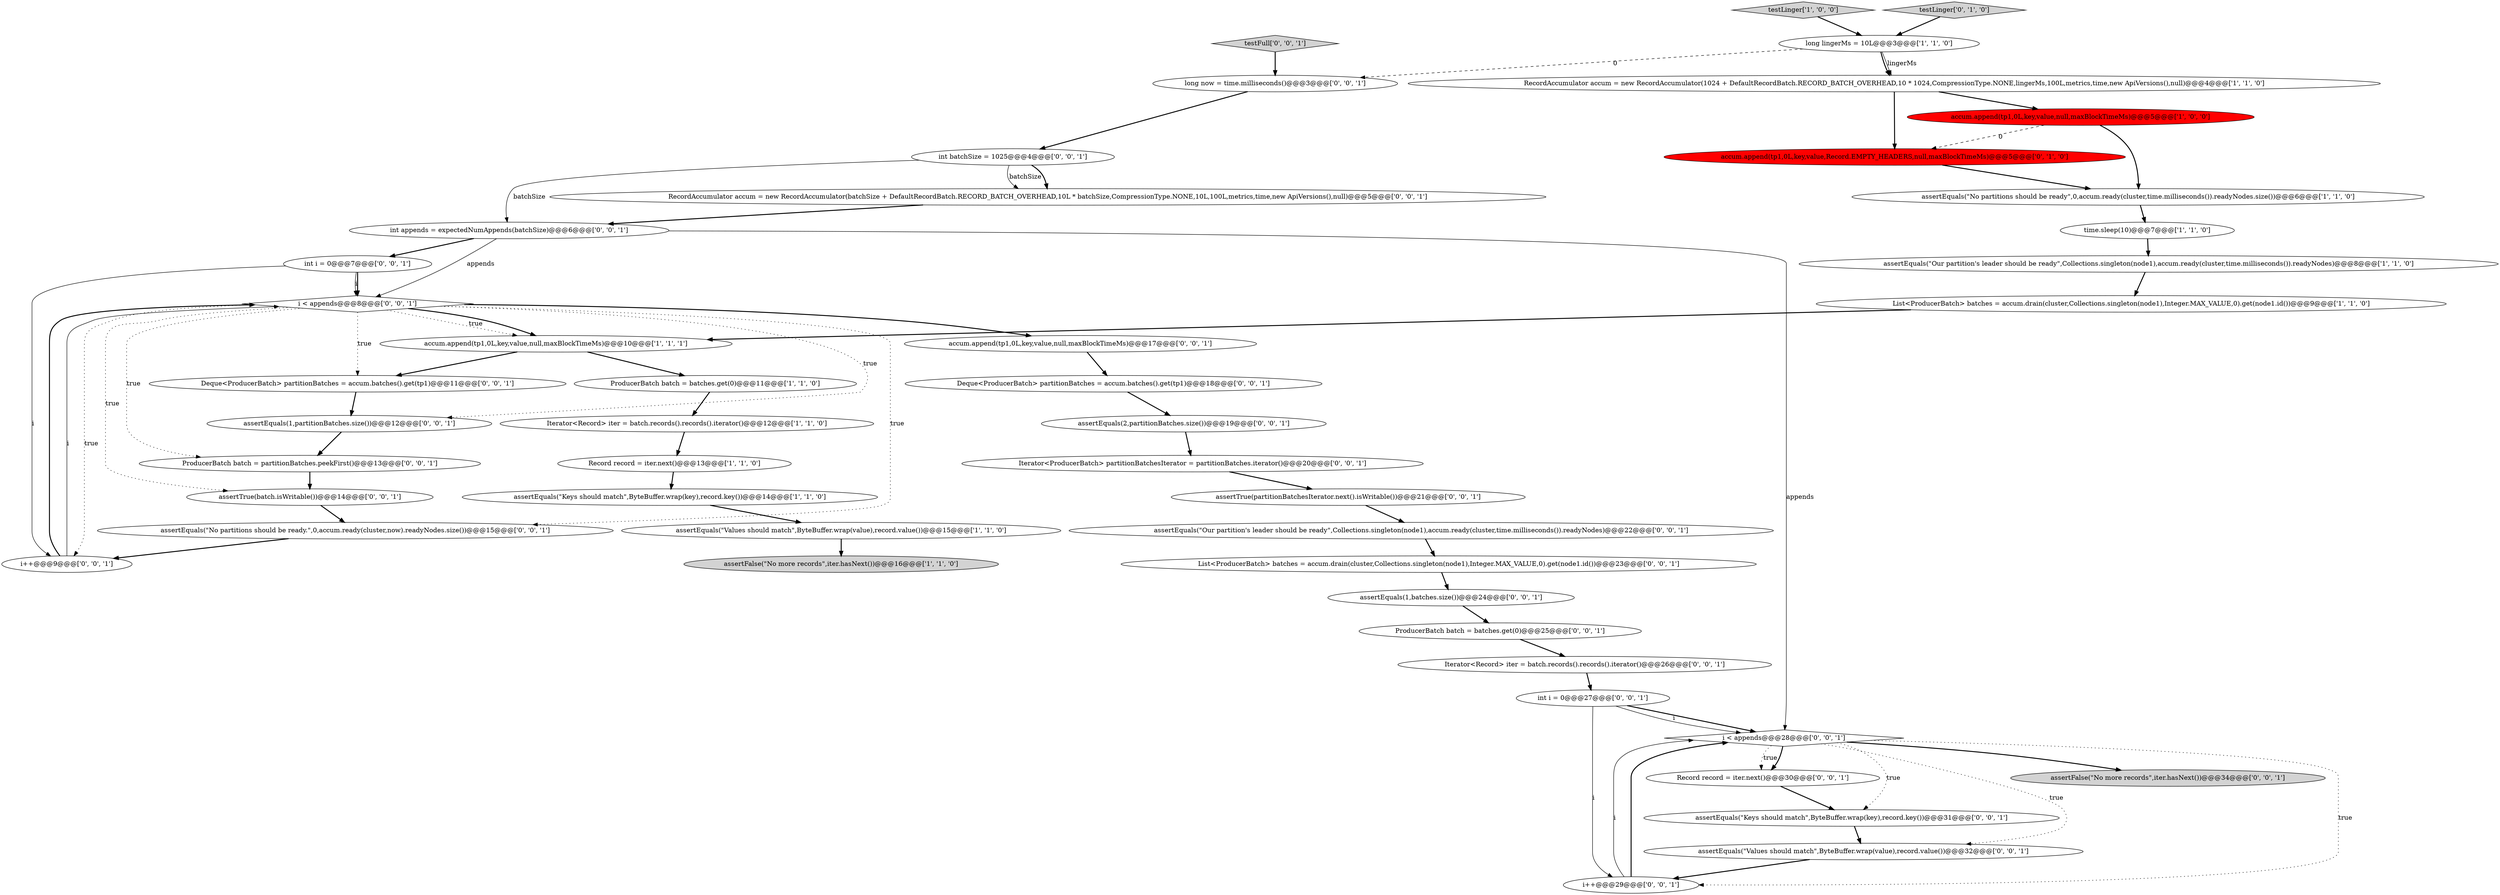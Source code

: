 digraph {
22 [style = filled, label = "int appends = expectedNumAppends(batchSize)@@@6@@@['0', '0', '1']", fillcolor = white, shape = ellipse image = "AAA0AAABBB3BBB"];
26 [style = filled, label = "assertEquals(\"Keys should match\",ByteBuffer.wrap(key),record.key())@@@31@@@['0', '0', '1']", fillcolor = white, shape = ellipse image = "AAA0AAABBB3BBB"];
20 [style = filled, label = "int batchSize = 1025@@@4@@@['0', '0', '1']", fillcolor = white, shape = ellipse image = "AAA0AAABBB3BBB"];
18 [style = filled, label = "assertEquals(\"No partitions should be ready.\",0,accum.ready(cluster,now).readyNodes.size())@@@15@@@['0', '0', '1']", fillcolor = white, shape = ellipse image = "AAA0AAABBB3BBB"];
24 [style = filled, label = "i < appends@@@8@@@['0', '0', '1']", fillcolor = white, shape = diamond image = "AAA0AAABBB3BBB"];
28 [style = filled, label = "i < appends@@@28@@@['0', '0', '1']", fillcolor = white, shape = diamond image = "AAA0AAABBB3BBB"];
37 [style = filled, label = "long now = time.milliseconds()@@@3@@@['0', '0', '1']", fillcolor = white, shape = ellipse image = "AAA0AAABBB3BBB"];
6 [style = filled, label = "accum.append(tp1,0L,key,value,null,maxBlockTimeMs)@@@5@@@['1', '0', '0']", fillcolor = red, shape = ellipse image = "AAA1AAABBB1BBB"];
23 [style = filled, label = "accum.append(tp1,0L,key,value,null,maxBlockTimeMs)@@@17@@@['0', '0', '1']", fillcolor = white, shape = ellipse image = "AAA0AAABBB3BBB"];
40 [style = filled, label = "int i = 0@@@27@@@['0', '0', '1']", fillcolor = white, shape = ellipse image = "AAA0AAABBB3BBB"];
41 [style = filled, label = "ProducerBatch batch = batches.get(0)@@@25@@@['0', '0', '1']", fillcolor = white, shape = ellipse image = "AAA0AAABBB3BBB"];
34 [style = filled, label = "Iterator<Record> iter = batch.records().records().iterator()@@@26@@@['0', '0', '1']", fillcolor = white, shape = ellipse image = "AAA0AAABBB3BBB"];
2 [style = filled, label = "List<ProducerBatch> batches = accum.drain(cluster,Collections.singleton(node1),Integer.MAX_VALUE,0).get(node1.id())@@@9@@@['1', '1', '0']", fillcolor = white, shape = ellipse image = "AAA0AAABBB1BBB"];
42 [style = filled, label = "Record record = iter.next()@@@30@@@['0', '0', '1']", fillcolor = white, shape = ellipse image = "AAA0AAABBB3BBB"];
27 [style = filled, label = "assertEquals(2,partitionBatches.size())@@@19@@@['0', '0', '1']", fillcolor = white, shape = ellipse image = "AAA0AAABBB3BBB"];
46 [style = filled, label = "assertEquals(1,batches.size())@@@24@@@['0', '0', '1']", fillcolor = white, shape = ellipse image = "AAA0AAABBB3BBB"];
3 [style = filled, label = "testLinger['1', '0', '0']", fillcolor = lightgray, shape = diamond image = "AAA0AAABBB1BBB"];
5 [style = filled, label = "ProducerBatch batch = batches.get(0)@@@11@@@['1', '1', '0']", fillcolor = white, shape = ellipse image = "AAA0AAABBB1BBB"];
32 [style = filled, label = "i++@@@29@@@['0', '0', '1']", fillcolor = white, shape = ellipse image = "AAA0AAABBB3BBB"];
30 [style = filled, label = "i++@@@9@@@['0', '0', '1']", fillcolor = white, shape = ellipse image = "AAA0AAABBB3BBB"];
33 [style = filled, label = "RecordAccumulator accum = new RecordAccumulator(batchSize + DefaultRecordBatch.RECORD_BATCH_OVERHEAD,10L * batchSize,CompressionType.NONE,10L,100L,metrics,time,new ApiVersions(),null)@@@5@@@['0', '0', '1']", fillcolor = white, shape = ellipse image = "AAA0AAABBB3BBB"];
9 [style = filled, label = "assertEquals(\"No partitions should be ready\",0,accum.ready(cluster,time.milliseconds()).readyNodes.size())@@@6@@@['1', '1', '0']", fillcolor = white, shape = ellipse image = "AAA0AAABBB1BBB"];
16 [style = filled, label = "accum.append(tp1,0L,key,value,Record.EMPTY_HEADERS,null,maxBlockTimeMs)@@@5@@@['0', '1', '0']", fillcolor = red, shape = ellipse image = "AAA1AAABBB2BBB"];
36 [style = filled, label = "assertEquals(\"Values should match\",ByteBuffer.wrap(value),record.value())@@@32@@@['0', '0', '1']", fillcolor = white, shape = ellipse image = "AAA0AAABBB3BBB"];
0 [style = filled, label = "assertEquals(\"Our partition's leader should be ready\",Collections.singleton(node1),accum.ready(cluster,time.milliseconds()).readyNodes)@@@8@@@['1', '1', '0']", fillcolor = white, shape = ellipse image = "AAA0AAABBB1BBB"];
45 [style = filled, label = "int i = 0@@@7@@@['0', '0', '1']", fillcolor = white, shape = ellipse image = "AAA0AAABBB3BBB"];
13 [style = filled, label = "long lingerMs = 10L@@@3@@@['1', '1', '0']", fillcolor = white, shape = ellipse image = "AAA0AAABBB1BBB"];
17 [style = filled, label = "Deque<ProducerBatch> partitionBatches = accum.batches().get(tp1)@@@18@@@['0', '0', '1']", fillcolor = white, shape = ellipse image = "AAA0AAABBB3BBB"];
10 [style = filled, label = "Record record = iter.next()@@@13@@@['1', '1', '0']", fillcolor = white, shape = ellipse image = "AAA0AAABBB1BBB"];
21 [style = filled, label = "testFull['0', '0', '1']", fillcolor = lightgray, shape = diamond image = "AAA0AAABBB3BBB"];
11 [style = filled, label = "accum.append(tp1,0L,key,value,null,maxBlockTimeMs)@@@10@@@['1', '1', '1']", fillcolor = white, shape = ellipse image = "AAA0AAABBB1BBB"];
14 [style = filled, label = "RecordAccumulator accum = new RecordAccumulator(1024 + DefaultRecordBatch.RECORD_BATCH_OVERHEAD,10 * 1024,CompressionType.NONE,lingerMs,100L,metrics,time,new ApiVersions(),null)@@@4@@@['1', '1', '0']", fillcolor = white, shape = ellipse image = "AAA0AAABBB1BBB"];
25 [style = filled, label = "assertTrue(batch.isWritable())@@@14@@@['0', '0', '1']", fillcolor = white, shape = ellipse image = "AAA0AAABBB3BBB"];
43 [style = filled, label = "Deque<ProducerBatch> partitionBatches = accum.batches().get(tp1)@@@11@@@['0', '0', '1']", fillcolor = white, shape = ellipse image = "AAA0AAABBB3BBB"];
7 [style = filled, label = "assertEquals(\"Values should match\",ByteBuffer.wrap(value),record.value())@@@15@@@['1', '1', '0']", fillcolor = white, shape = ellipse image = "AAA0AAABBB1BBB"];
8 [style = filled, label = "assertFalse(\"No more records\",iter.hasNext())@@@16@@@['1', '1', '0']", fillcolor = lightgray, shape = ellipse image = "AAA0AAABBB1BBB"];
4 [style = filled, label = "time.sleep(10)@@@7@@@['1', '1', '0']", fillcolor = white, shape = ellipse image = "AAA0AAABBB1BBB"];
38 [style = filled, label = "Iterator<ProducerBatch> partitionBatchesIterator = partitionBatches.iterator()@@@20@@@['0', '0', '1']", fillcolor = white, shape = ellipse image = "AAA0AAABBB3BBB"];
1 [style = filled, label = "assertEquals(\"Keys should match\",ByteBuffer.wrap(key),record.key())@@@14@@@['1', '1', '0']", fillcolor = white, shape = ellipse image = "AAA0AAABBB1BBB"];
35 [style = filled, label = "assertFalse(\"No more records\",iter.hasNext())@@@34@@@['0', '0', '1']", fillcolor = lightgray, shape = ellipse image = "AAA0AAABBB3BBB"];
12 [style = filled, label = "Iterator<Record> iter = batch.records().records().iterator()@@@12@@@['1', '1', '0']", fillcolor = white, shape = ellipse image = "AAA0AAABBB1BBB"];
19 [style = filled, label = "assertEquals(\"Our partition's leader should be ready\",Collections.singleton(node1),accum.ready(cluster,time.milliseconds()).readyNodes)@@@22@@@['0', '0', '1']", fillcolor = white, shape = ellipse image = "AAA0AAABBB3BBB"];
31 [style = filled, label = "assertTrue(partitionBatchesIterator.next().isWritable())@@@21@@@['0', '0', '1']", fillcolor = white, shape = ellipse image = "AAA0AAABBB3BBB"];
44 [style = filled, label = "assertEquals(1,partitionBatches.size())@@@12@@@['0', '0', '1']", fillcolor = white, shape = ellipse image = "AAA0AAABBB3BBB"];
39 [style = filled, label = "ProducerBatch batch = partitionBatches.peekFirst()@@@13@@@['0', '0', '1']", fillcolor = white, shape = ellipse image = "AAA0AAABBB3BBB"];
15 [style = filled, label = "testLinger['0', '1', '0']", fillcolor = lightgray, shape = diamond image = "AAA0AAABBB2BBB"];
29 [style = filled, label = "List<ProducerBatch> batches = accum.drain(cluster,Collections.singleton(node1),Integer.MAX_VALUE,0).get(node1.id())@@@23@@@['0', '0', '1']", fillcolor = white, shape = ellipse image = "AAA0AAABBB3BBB"];
14->16 [style = bold, label=""];
30->24 [style = bold, label=""];
42->26 [style = bold, label=""];
16->9 [style = bold, label=""];
15->13 [style = bold, label=""];
27->38 [style = bold, label=""];
13->37 [style = dashed, label="0"];
22->45 [style = bold, label=""];
34->40 [style = bold, label=""];
24->25 [style = dotted, label="true"];
19->29 [style = bold, label=""];
9->4 [style = bold, label=""];
26->36 [style = bold, label=""];
0->2 [style = bold, label=""];
24->39 [style = dotted, label="true"];
25->18 [style = bold, label=""];
45->24 [style = solid, label="i"];
37->20 [style = bold, label=""];
24->43 [style = dotted, label="true"];
18->30 [style = bold, label=""];
24->44 [style = dotted, label="true"];
20->33 [style = solid, label="batchSize"];
36->32 [style = bold, label=""];
24->30 [style = dotted, label="true"];
22->24 [style = solid, label="appends"];
45->30 [style = solid, label="i"];
40->32 [style = solid, label="i"];
11->43 [style = bold, label=""];
38->31 [style = bold, label=""];
40->28 [style = bold, label=""];
24->18 [style = dotted, label="true"];
28->36 [style = dotted, label="true"];
7->8 [style = bold, label=""];
44->39 [style = bold, label=""];
1->7 [style = bold, label=""];
45->24 [style = bold, label=""];
20->22 [style = solid, label="batchSize"];
46->41 [style = bold, label=""];
20->33 [style = bold, label=""];
4->0 [style = bold, label=""];
24->11 [style = dotted, label="true"];
11->5 [style = bold, label=""];
28->35 [style = bold, label=""];
21->37 [style = bold, label=""];
12->10 [style = bold, label=""];
6->16 [style = dashed, label="0"];
28->32 [style = dotted, label="true"];
5->12 [style = bold, label=""];
24->11 [style = bold, label=""];
29->46 [style = bold, label=""];
28->26 [style = dotted, label="true"];
28->42 [style = dotted, label="true"];
3->13 [style = bold, label=""];
32->28 [style = solid, label="i"];
23->17 [style = bold, label=""];
39->25 [style = bold, label=""];
28->42 [style = bold, label=""];
17->27 [style = bold, label=""];
40->28 [style = solid, label="i"];
6->9 [style = bold, label=""];
10->1 [style = bold, label=""];
43->44 [style = bold, label=""];
30->24 [style = solid, label="i"];
13->14 [style = bold, label=""];
13->14 [style = solid, label="lingerMs"];
14->6 [style = bold, label=""];
2->11 [style = bold, label=""];
33->22 [style = bold, label=""];
31->19 [style = bold, label=""];
22->28 [style = solid, label="appends"];
41->34 [style = bold, label=""];
32->28 [style = bold, label=""];
24->23 [style = bold, label=""];
}

